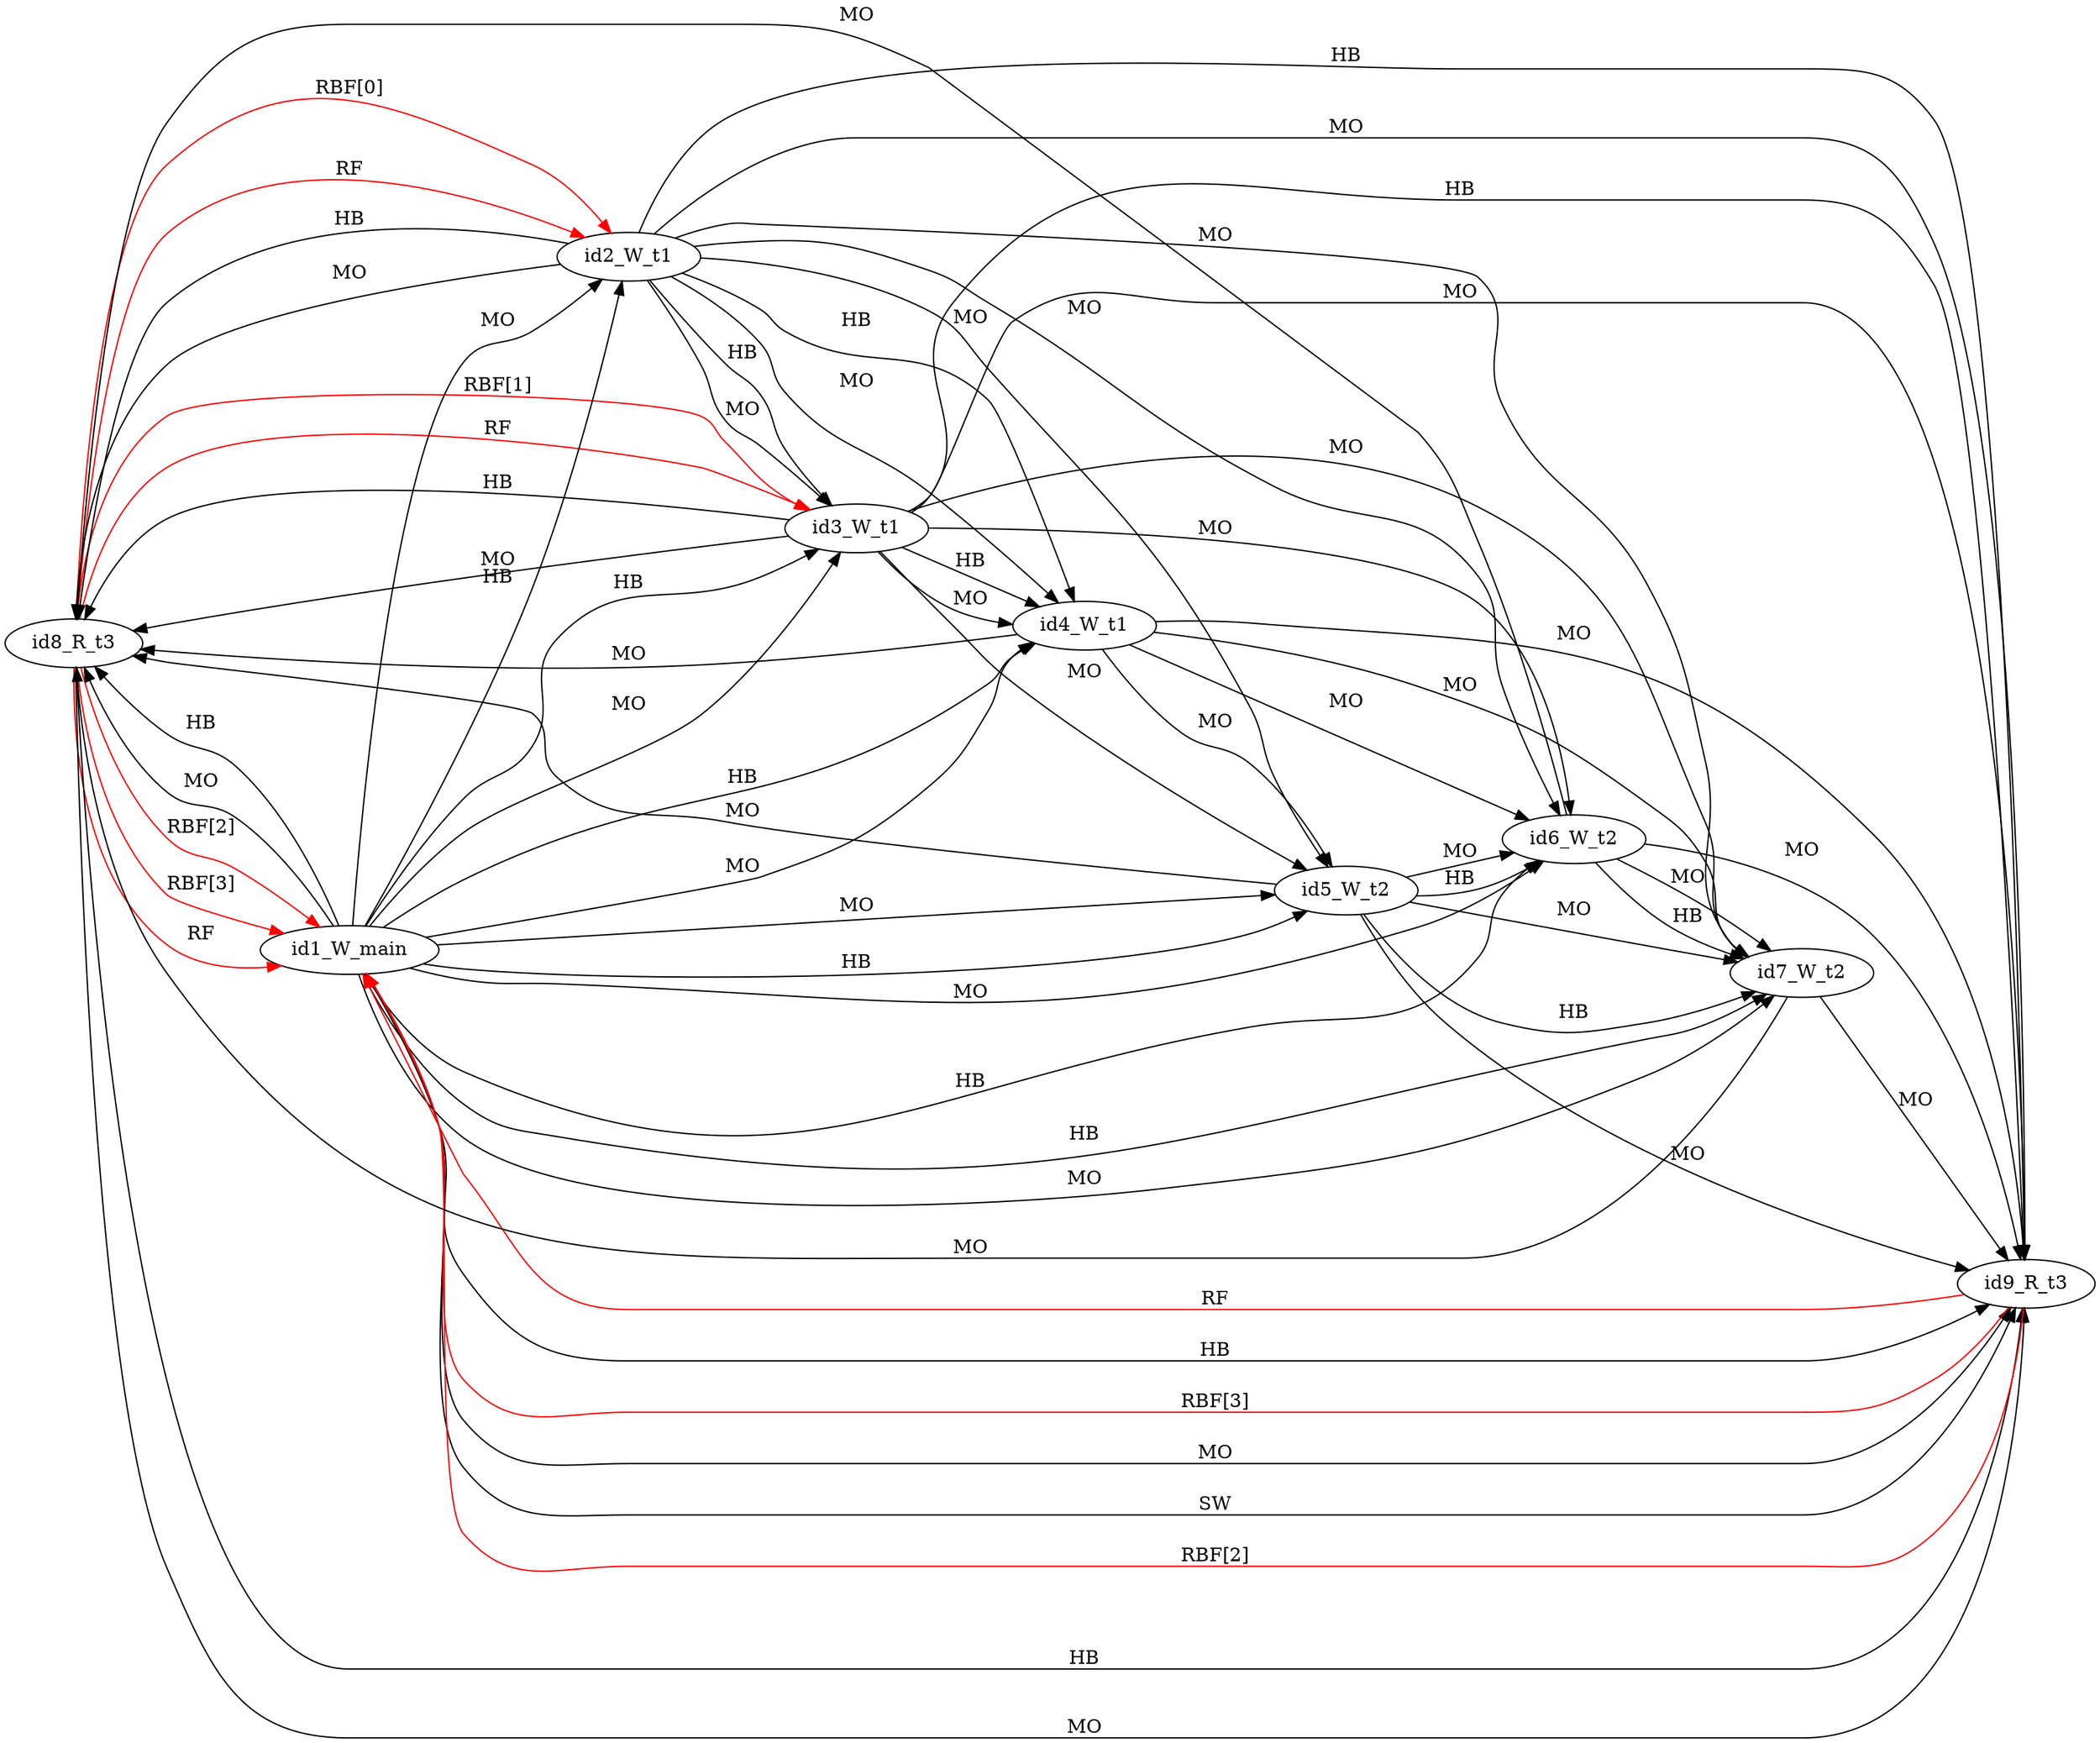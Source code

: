 digraph memory_model {
rankdir=LR;
id8_R_t3 -> id1_W_main [label = "RBF[2]", color="red"];
id8_R_t3 -> id1_W_main [label = "RBF[3]", color="red"];
id8_R_t3 -> id2_W_t1 [label = "RBF[0]", color="red"];
id8_R_t3 -> id3_W_t1 [label = "RBF[1]", color="red"];
id9_R_t3 -> id1_W_main [label = "RBF[2]", color="red"];
id9_R_t3 -> id1_W_main [label = "RBF[3]", color="red"];
id8_R_t3 -> id1_W_main [label = "RF", color="red"];
id8_R_t3 -> id2_W_t1 [label = "RF", color="red"];
id8_R_t3 -> id3_W_t1 [label = "RF", color="red"];
id9_R_t3 -> id1_W_main [label = "RF", color="red"];
id2_W_t1 -> id3_W_t1 [label = "HB", color="black"];
id2_W_t1 -> id4_W_t1 [label = "HB", color="black"];
id3_W_t1 -> id4_W_t1 [label = "HB", color="black"];
id5_W_t2 -> id6_W_t2 [label = "HB", color="black"];
id5_W_t2 -> id7_W_t2 [label = "HB", color="black"];
id6_W_t2 -> id7_W_t2 [label = "HB", color="black"];
id8_R_t3 -> id9_R_t3 [label = "HB", color="black"];
id1_W_main -> id2_W_t1 [label = "HB", color="black"];
id1_W_main -> id3_W_t1 [label = "HB", color="black"];
id1_W_main -> id4_W_t1 [label = "HB", color="black"];
id1_W_main -> id5_W_t2 [label = "HB", color="black"];
id1_W_main -> id6_W_t2 [label = "HB", color="black"];
id1_W_main -> id7_W_t2 [label = "HB", color="black"];
id1_W_main -> id8_R_t3 [label = "HB", color="black"];
id1_W_main -> id9_R_t3 [label = "HB", color="black"];
id2_W_t1 -> id8_R_t3 [label = "HB", color="black"];
id2_W_t1 -> id9_R_t3 [label = "HB", color="black"];
id3_W_t1 -> id8_R_t3 [label = "HB", color="black"];
id3_W_t1 -> id9_R_t3 [label = "HB", color="black"];
id2_W_t1 -> id3_W_t1 [label = "MO", color="black"];
id2_W_t1 -> id4_W_t1 [label = "MO", color="black"];
id3_W_t1 -> id4_W_t1 [label = "MO", color="black"];
id5_W_t2 -> id6_W_t2 [label = "MO", color="black"];
id5_W_t2 -> id7_W_t2 [label = "MO", color="black"];
id6_W_t2 -> id7_W_t2 [label = "MO", color="black"];
id8_R_t3 -> id9_R_t3 [label = "MO", color="black"];
id1_W_main -> id2_W_t1 [label = "MO", color="black"];
id1_W_main -> id3_W_t1 [label = "MO", color="black"];
id1_W_main -> id4_W_t1 [label = "MO", color="black"];
id1_W_main -> id5_W_t2 [label = "MO", color="black"];
id1_W_main -> id6_W_t2 [label = "MO", color="black"];
id1_W_main -> id7_W_t2 [label = "MO", color="black"];
id1_W_main -> id8_R_t3 [label = "MO", color="black"];
id1_W_main -> id9_R_t3 [label = "MO", color="black"];
id2_W_t1 -> id5_W_t2 [label = "MO", color="black"];
id2_W_t1 -> id6_W_t2 [label = "MO", color="black"];
id2_W_t1 -> id7_W_t2 [label = "MO", color="black"];
id2_W_t1 -> id8_R_t3 [label = "MO", color="black"];
id2_W_t1 -> id9_R_t3 [label = "MO", color="black"];
id3_W_t1 -> id5_W_t2 [label = "MO", color="black"];
id3_W_t1 -> id6_W_t2 [label = "MO", color="black"];
id3_W_t1 -> id7_W_t2 [label = "MO", color="black"];
id3_W_t1 -> id8_R_t3 [label = "MO", color="black"];
id3_W_t1 -> id9_R_t3 [label = "MO", color="black"];
id4_W_t1 -> id5_W_t2 [label = "MO", color="black"];
id4_W_t1 -> id6_W_t2 [label = "MO", color="black"];
id4_W_t1 -> id7_W_t2 [label = "MO", color="black"];
id4_W_t1 -> id8_R_t3 [label = "MO", color="black"];
id4_W_t1 -> id9_R_t3 [label = "MO", color="black"];
id5_W_t2 -> id8_R_t3 [label = "MO", color="black"];
id5_W_t2 -> id9_R_t3 [label = "MO", color="black"];
id6_W_t2 -> id8_R_t3 [label = "MO", color="black"];
id6_W_t2 -> id9_R_t3 [label = "MO", color="black"];
id7_W_t2 -> id8_R_t3 [label = "MO", color="black"];
id7_W_t2 -> id9_R_t3 [label = "MO", color="black"];
id1_W_main -> id9_R_t3 [label = "SW", color="black"];
}